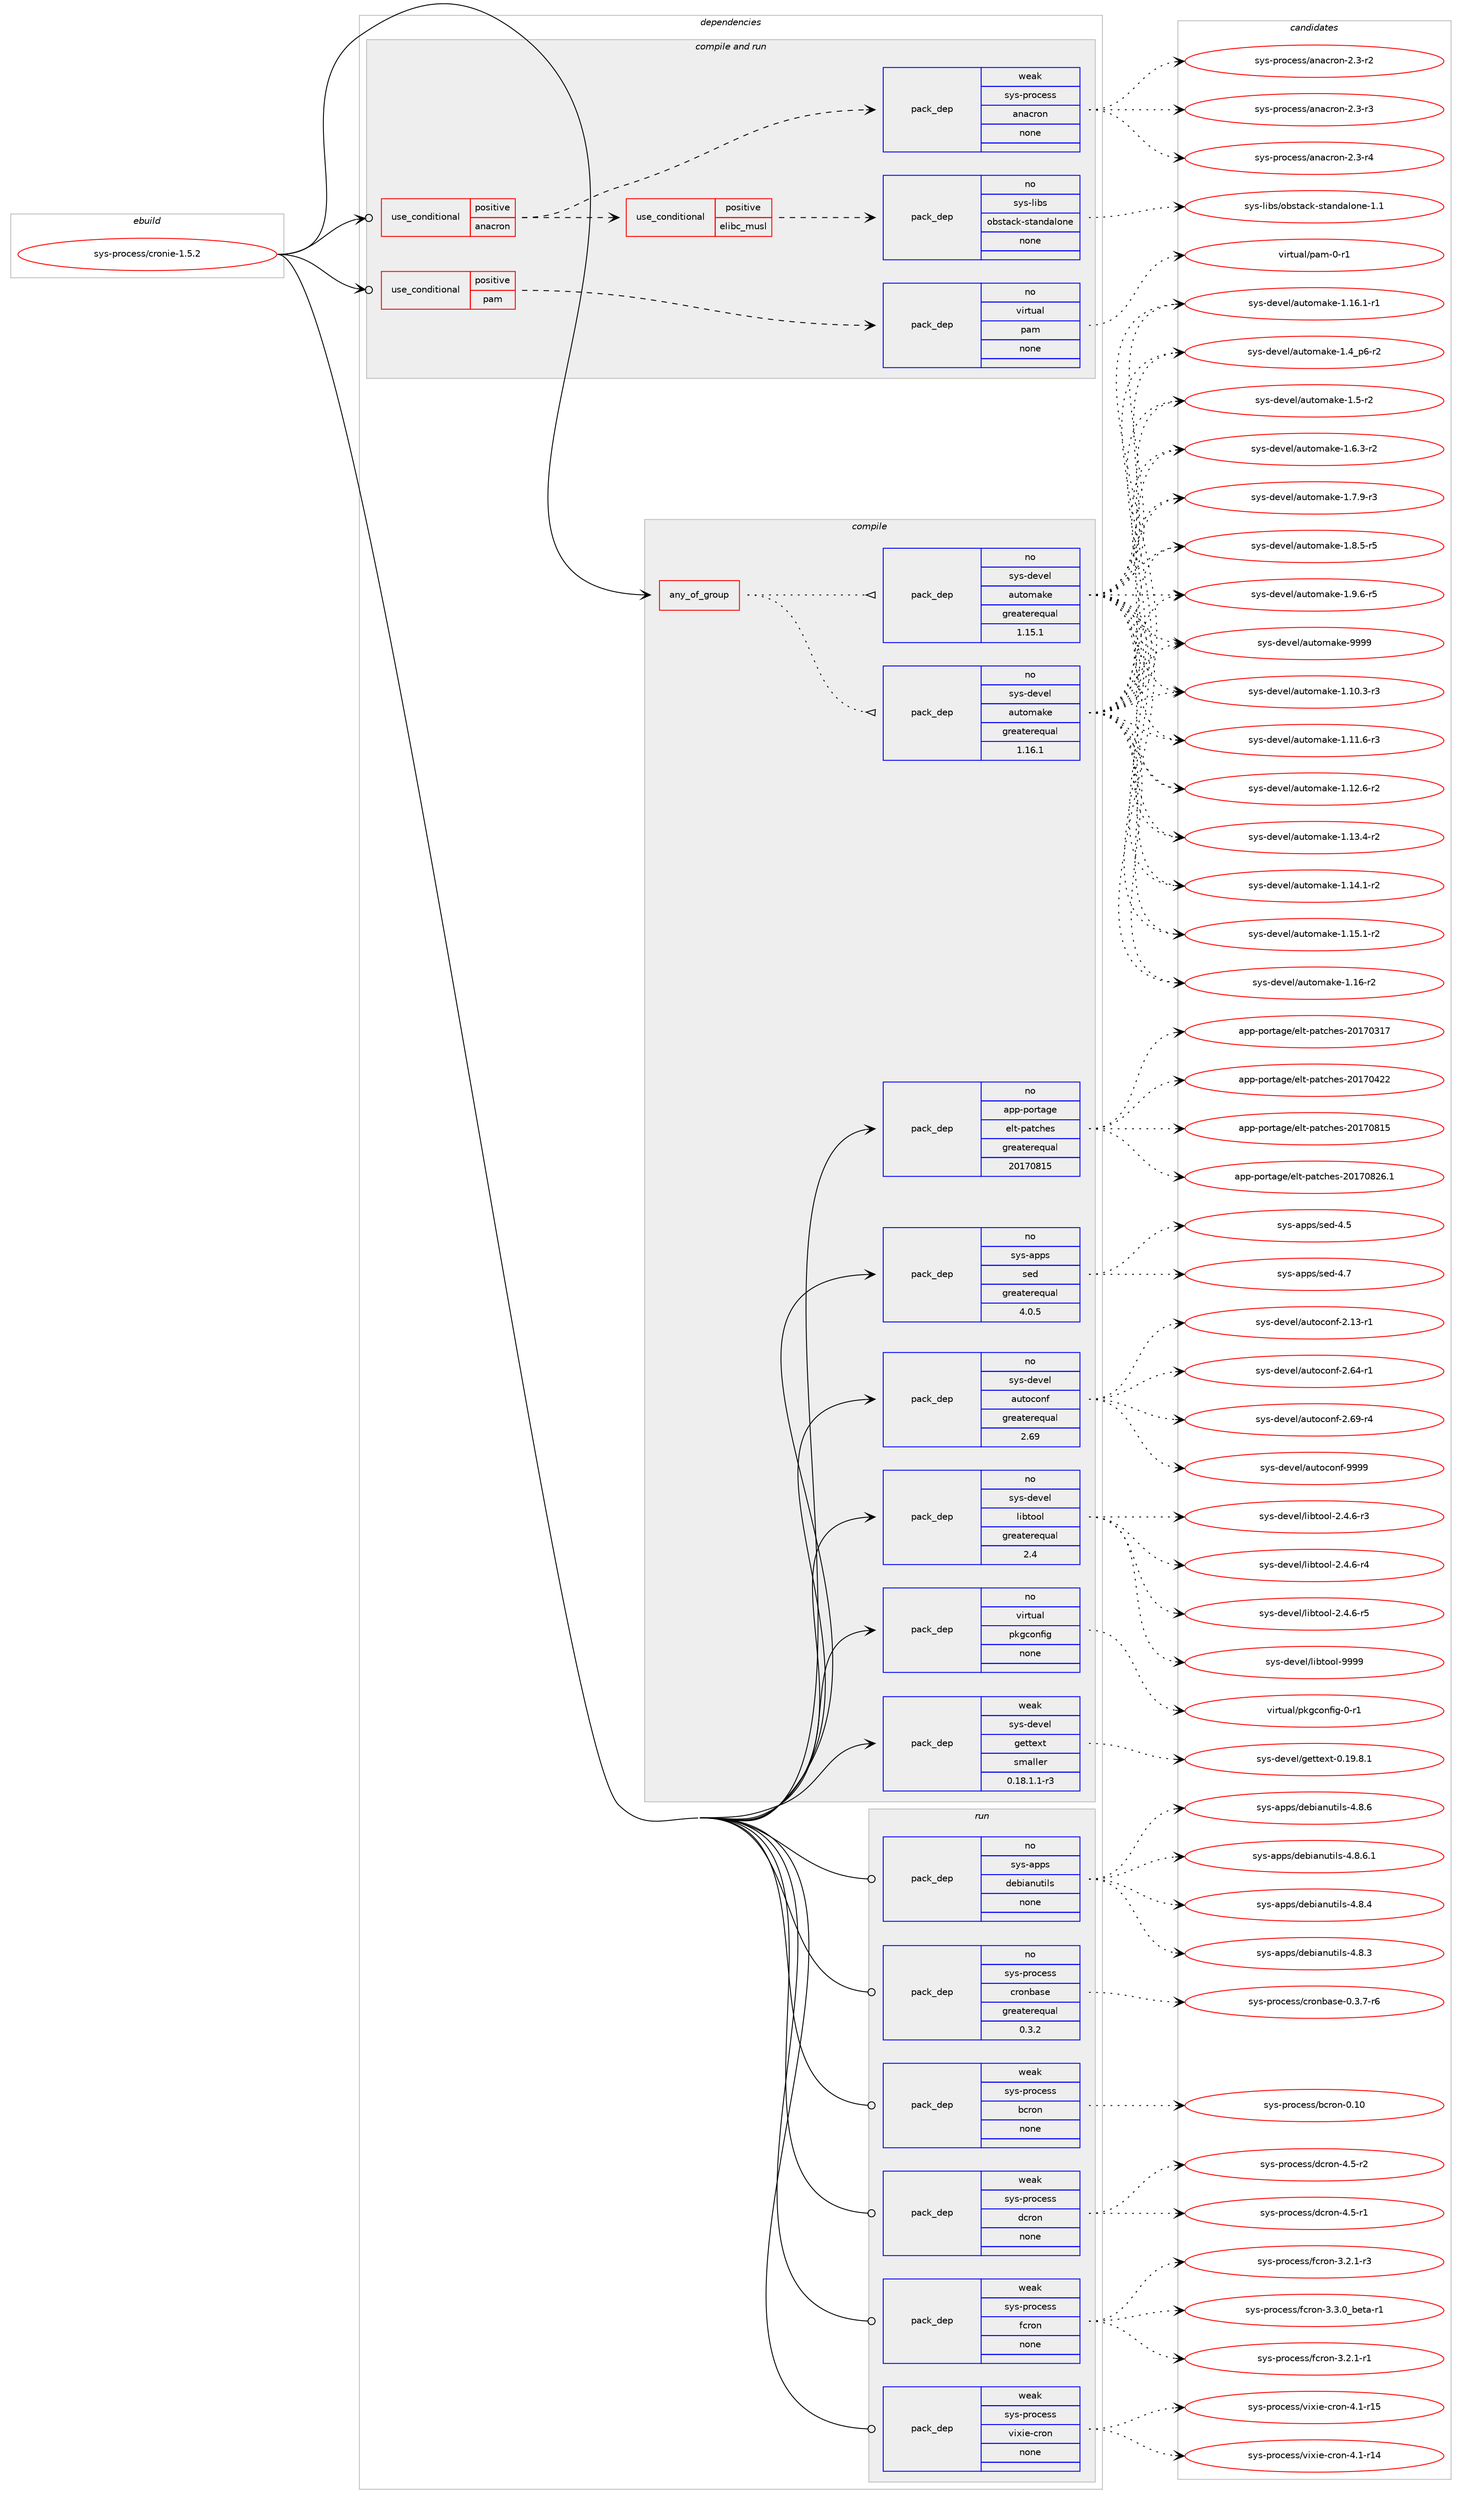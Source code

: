 digraph prolog {

# *************
# Graph options
# *************

newrank=true;
concentrate=true;
compound=true;
graph [rankdir=LR,fontname=Helvetica,fontsize=10,ranksep=1.5];#, ranksep=2.5, nodesep=0.2];
edge  [arrowhead=vee];
node  [fontname=Helvetica,fontsize=10];

# **********
# The ebuild
# **********

subgraph cluster_leftcol {
color=gray;
rank=same;
label=<<i>ebuild</i>>;
id [label="sys-process/cronie-1.5.2", color=red, width=4, href="../sys-process/cronie-1.5.2.svg"];
}

# ****************
# The dependencies
# ****************

subgraph cluster_midcol {
color=gray;
label=<<i>dependencies</i>>;
subgraph cluster_compile {
fillcolor="#eeeeee";
style=filled;
label=<<i>compile</i>>;
subgraph any156 {
dependency7192 [label=<<TABLE BORDER="0" CELLBORDER="1" CELLSPACING="0" CELLPADDING="4"><TR><TD CELLPADDING="10">any_of_group</TD></TR></TABLE>>, shape=none, color=red];subgraph pack5884 {
dependency7193 [label=<<TABLE BORDER="0" CELLBORDER="1" CELLSPACING="0" CELLPADDING="4" WIDTH="220"><TR><TD ROWSPAN="6" CELLPADDING="30">pack_dep</TD></TR><TR><TD WIDTH="110">no</TD></TR><TR><TD>sys-devel</TD></TR><TR><TD>automake</TD></TR><TR><TD>greaterequal</TD></TR><TR><TD>1.16.1</TD></TR></TABLE>>, shape=none, color=blue];
}
dependency7192:e -> dependency7193:w [weight=20,style="dotted",arrowhead="oinv"];
subgraph pack5885 {
dependency7194 [label=<<TABLE BORDER="0" CELLBORDER="1" CELLSPACING="0" CELLPADDING="4" WIDTH="220"><TR><TD ROWSPAN="6" CELLPADDING="30">pack_dep</TD></TR><TR><TD WIDTH="110">no</TD></TR><TR><TD>sys-devel</TD></TR><TR><TD>automake</TD></TR><TR><TD>greaterequal</TD></TR><TR><TD>1.15.1</TD></TR></TABLE>>, shape=none, color=blue];
}
dependency7192:e -> dependency7194:w [weight=20,style="dotted",arrowhead="oinv"];
}
id:e -> dependency7192:w [weight=20,style="solid",arrowhead="vee"];
subgraph pack5886 {
dependency7195 [label=<<TABLE BORDER="0" CELLBORDER="1" CELLSPACING="0" CELLPADDING="4" WIDTH="220"><TR><TD ROWSPAN="6" CELLPADDING="30">pack_dep</TD></TR><TR><TD WIDTH="110">no</TD></TR><TR><TD>app-portage</TD></TR><TR><TD>elt-patches</TD></TR><TR><TD>greaterequal</TD></TR><TR><TD>20170815</TD></TR></TABLE>>, shape=none, color=blue];
}
id:e -> dependency7195:w [weight=20,style="solid",arrowhead="vee"];
subgraph pack5887 {
dependency7196 [label=<<TABLE BORDER="0" CELLBORDER="1" CELLSPACING="0" CELLPADDING="4" WIDTH="220"><TR><TD ROWSPAN="6" CELLPADDING="30">pack_dep</TD></TR><TR><TD WIDTH="110">no</TD></TR><TR><TD>sys-apps</TD></TR><TR><TD>sed</TD></TR><TR><TD>greaterequal</TD></TR><TR><TD>4.0.5</TD></TR></TABLE>>, shape=none, color=blue];
}
id:e -> dependency7196:w [weight=20,style="solid",arrowhead="vee"];
subgraph pack5888 {
dependency7197 [label=<<TABLE BORDER="0" CELLBORDER="1" CELLSPACING="0" CELLPADDING="4" WIDTH="220"><TR><TD ROWSPAN="6" CELLPADDING="30">pack_dep</TD></TR><TR><TD WIDTH="110">no</TD></TR><TR><TD>sys-devel</TD></TR><TR><TD>autoconf</TD></TR><TR><TD>greaterequal</TD></TR><TR><TD>2.69</TD></TR></TABLE>>, shape=none, color=blue];
}
id:e -> dependency7197:w [weight=20,style="solid",arrowhead="vee"];
subgraph pack5889 {
dependency7198 [label=<<TABLE BORDER="0" CELLBORDER="1" CELLSPACING="0" CELLPADDING="4" WIDTH="220"><TR><TD ROWSPAN="6" CELLPADDING="30">pack_dep</TD></TR><TR><TD WIDTH="110">no</TD></TR><TR><TD>sys-devel</TD></TR><TR><TD>libtool</TD></TR><TR><TD>greaterequal</TD></TR><TR><TD>2.4</TD></TR></TABLE>>, shape=none, color=blue];
}
id:e -> dependency7198:w [weight=20,style="solid",arrowhead="vee"];
subgraph pack5890 {
dependency7199 [label=<<TABLE BORDER="0" CELLBORDER="1" CELLSPACING="0" CELLPADDING="4" WIDTH="220"><TR><TD ROWSPAN="6" CELLPADDING="30">pack_dep</TD></TR><TR><TD WIDTH="110">no</TD></TR><TR><TD>virtual</TD></TR><TR><TD>pkgconfig</TD></TR><TR><TD>none</TD></TR><TR><TD></TD></TR></TABLE>>, shape=none, color=blue];
}
id:e -> dependency7199:w [weight=20,style="solid",arrowhead="vee"];
subgraph pack5891 {
dependency7200 [label=<<TABLE BORDER="0" CELLBORDER="1" CELLSPACING="0" CELLPADDING="4" WIDTH="220"><TR><TD ROWSPAN="6" CELLPADDING="30">pack_dep</TD></TR><TR><TD WIDTH="110">weak</TD></TR><TR><TD>sys-devel</TD></TR><TR><TD>gettext</TD></TR><TR><TD>smaller</TD></TR><TR><TD>0.18.1.1-r3</TD></TR></TABLE>>, shape=none, color=blue];
}
id:e -> dependency7200:w [weight=20,style="solid",arrowhead="vee"];
}
subgraph cluster_compileandrun {
fillcolor="#eeeeee";
style=filled;
label=<<i>compile and run</i>>;
subgraph cond1144 {
dependency7201 [label=<<TABLE BORDER="0" CELLBORDER="1" CELLSPACING="0" CELLPADDING="4"><TR><TD ROWSPAN="3" CELLPADDING="10">use_conditional</TD></TR><TR><TD>positive</TD></TR><TR><TD>anacron</TD></TR></TABLE>>, shape=none, color=red];
subgraph pack5892 {
dependency7202 [label=<<TABLE BORDER="0" CELLBORDER="1" CELLSPACING="0" CELLPADDING="4" WIDTH="220"><TR><TD ROWSPAN="6" CELLPADDING="30">pack_dep</TD></TR><TR><TD WIDTH="110">weak</TD></TR><TR><TD>sys-process</TD></TR><TR><TD>anacron</TD></TR><TR><TD>none</TD></TR><TR><TD></TD></TR></TABLE>>, shape=none, color=blue];
}
dependency7201:e -> dependency7202:w [weight=20,style="dashed",arrowhead="vee"];
subgraph cond1145 {
dependency7203 [label=<<TABLE BORDER="0" CELLBORDER="1" CELLSPACING="0" CELLPADDING="4"><TR><TD ROWSPAN="3" CELLPADDING="10">use_conditional</TD></TR><TR><TD>positive</TD></TR><TR><TD>elibc_musl</TD></TR></TABLE>>, shape=none, color=red];
subgraph pack5893 {
dependency7204 [label=<<TABLE BORDER="0" CELLBORDER="1" CELLSPACING="0" CELLPADDING="4" WIDTH="220"><TR><TD ROWSPAN="6" CELLPADDING="30">pack_dep</TD></TR><TR><TD WIDTH="110">no</TD></TR><TR><TD>sys-libs</TD></TR><TR><TD>obstack-standalone</TD></TR><TR><TD>none</TD></TR><TR><TD></TD></TR></TABLE>>, shape=none, color=blue];
}
dependency7203:e -> dependency7204:w [weight=20,style="dashed",arrowhead="vee"];
}
dependency7201:e -> dependency7203:w [weight=20,style="dashed",arrowhead="vee"];
}
id:e -> dependency7201:w [weight=20,style="solid",arrowhead="odotvee"];
subgraph cond1146 {
dependency7205 [label=<<TABLE BORDER="0" CELLBORDER="1" CELLSPACING="0" CELLPADDING="4"><TR><TD ROWSPAN="3" CELLPADDING="10">use_conditional</TD></TR><TR><TD>positive</TD></TR><TR><TD>pam</TD></TR></TABLE>>, shape=none, color=red];
subgraph pack5894 {
dependency7206 [label=<<TABLE BORDER="0" CELLBORDER="1" CELLSPACING="0" CELLPADDING="4" WIDTH="220"><TR><TD ROWSPAN="6" CELLPADDING="30">pack_dep</TD></TR><TR><TD WIDTH="110">no</TD></TR><TR><TD>virtual</TD></TR><TR><TD>pam</TD></TR><TR><TD>none</TD></TR><TR><TD></TD></TR></TABLE>>, shape=none, color=blue];
}
dependency7205:e -> dependency7206:w [weight=20,style="dashed",arrowhead="vee"];
}
id:e -> dependency7205:w [weight=20,style="solid",arrowhead="odotvee"];
}
subgraph cluster_run {
fillcolor="#eeeeee";
style=filled;
label=<<i>run</i>>;
subgraph pack5895 {
dependency7207 [label=<<TABLE BORDER="0" CELLBORDER="1" CELLSPACING="0" CELLPADDING="4" WIDTH="220"><TR><TD ROWSPAN="6" CELLPADDING="30">pack_dep</TD></TR><TR><TD WIDTH="110">no</TD></TR><TR><TD>sys-apps</TD></TR><TR><TD>debianutils</TD></TR><TR><TD>none</TD></TR><TR><TD></TD></TR></TABLE>>, shape=none, color=blue];
}
id:e -> dependency7207:w [weight=20,style="solid",arrowhead="odot"];
subgraph pack5896 {
dependency7208 [label=<<TABLE BORDER="0" CELLBORDER="1" CELLSPACING="0" CELLPADDING="4" WIDTH="220"><TR><TD ROWSPAN="6" CELLPADDING="30">pack_dep</TD></TR><TR><TD WIDTH="110">no</TD></TR><TR><TD>sys-process</TD></TR><TR><TD>cronbase</TD></TR><TR><TD>greaterequal</TD></TR><TR><TD>0.3.2</TD></TR></TABLE>>, shape=none, color=blue];
}
id:e -> dependency7208:w [weight=20,style="solid",arrowhead="odot"];
subgraph pack5897 {
dependency7209 [label=<<TABLE BORDER="0" CELLBORDER="1" CELLSPACING="0" CELLPADDING="4" WIDTH="220"><TR><TD ROWSPAN="6" CELLPADDING="30">pack_dep</TD></TR><TR><TD WIDTH="110">weak</TD></TR><TR><TD>sys-process</TD></TR><TR><TD>bcron</TD></TR><TR><TD>none</TD></TR><TR><TD></TD></TR></TABLE>>, shape=none, color=blue];
}
id:e -> dependency7209:w [weight=20,style="solid",arrowhead="odot"];
subgraph pack5898 {
dependency7210 [label=<<TABLE BORDER="0" CELLBORDER="1" CELLSPACING="0" CELLPADDING="4" WIDTH="220"><TR><TD ROWSPAN="6" CELLPADDING="30">pack_dep</TD></TR><TR><TD WIDTH="110">weak</TD></TR><TR><TD>sys-process</TD></TR><TR><TD>dcron</TD></TR><TR><TD>none</TD></TR><TR><TD></TD></TR></TABLE>>, shape=none, color=blue];
}
id:e -> dependency7210:w [weight=20,style="solid",arrowhead="odot"];
subgraph pack5899 {
dependency7211 [label=<<TABLE BORDER="0" CELLBORDER="1" CELLSPACING="0" CELLPADDING="4" WIDTH="220"><TR><TD ROWSPAN="6" CELLPADDING="30">pack_dep</TD></TR><TR><TD WIDTH="110">weak</TD></TR><TR><TD>sys-process</TD></TR><TR><TD>fcron</TD></TR><TR><TD>none</TD></TR><TR><TD></TD></TR></TABLE>>, shape=none, color=blue];
}
id:e -> dependency7211:w [weight=20,style="solid",arrowhead="odot"];
subgraph pack5900 {
dependency7212 [label=<<TABLE BORDER="0" CELLBORDER="1" CELLSPACING="0" CELLPADDING="4" WIDTH="220"><TR><TD ROWSPAN="6" CELLPADDING="30">pack_dep</TD></TR><TR><TD WIDTH="110">weak</TD></TR><TR><TD>sys-process</TD></TR><TR><TD>vixie-cron</TD></TR><TR><TD>none</TD></TR><TR><TD></TD></TR></TABLE>>, shape=none, color=blue];
}
id:e -> dependency7212:w [weight=20,style="solid",arrowhead="odot"];
}
}

# **************
# The candidates
# **************

subgraph cluster_choices {
rank=same;
color=gray;
label=<<i>candidates</i>>;

subgraph choice5884 {
color=black;
nodesep=1;
choice11512111545100101118101108479711711611110997107101454946494846514511451 [label="sys-devel/automake-1.10.3-r3", color=red, width=4,href="../sys-devel/automake-1.10.3-r3.svg"];
choice11512111545100101118101108479711711611110997107101454946494946544511451 [label="sys-devel/automake-1.11.6-r3", color=red, width=4,href="../sys-devel/automake-1.11.6-r3.svg"];
choice11512111545100101118101108479711711611110997107101454946495046544511450 [label="sys-devel/automake-1.12.6-r2", color=red, width=4,href="../sys-devel/automake-1.12.6-r2.svg"];
choice11512111545100101118101108479711711611110997107101454946495146524511450 [label="sys-devel/automake-1.13.4-r2", color=red, width=4,href="../sys-devel/automake-1.13.4-r2.svg"];
choice11512111545100101118101108479711711611110997107101454946495246494511450 [label="sys-devel/automake-1.14.1-r2", color=red, width=4,href="../sys-devel/automake-1.14.1-r2.svg"];
choice11512111545100101118101108479711711611110997107101454946495346494511450 [label="sys-devel/automake-1.15.1-r2", color=red, width=4,href="../sys-devel/automake-1.15.1-r2.svg"];
choice1151211154510010111810110847971171161111099710710145494649544511450 [label="sys-devel/automake-1.16-r2", color=red, width=4,href="../sys-devel/automake-1.16-r2.svg"];
choice11512111545100101118101108479711711611110997107101454946495446494511449 [label="sys-devel/automake-1.16.1-r1", color=red, width=4,href="../sys-devel/automake-1.16.1-r1.svg"];
choice115121115451001011181011084797117116111109971071014549465295112544511450 [label="sys-devel/automake-1.4_p6-r2", color=red, width=4,href="../sys-devel/automake-1.4_p6-r2.svg"];
choice11512111545100101118101108479711711611110997107101454946534511450 [label="sys-devel/automake-1.5-r2", color=red, width=4,href="../sys-devel/automake-1.5-r2.svg"];
choice115121115451001011181011084797117116111109971071014549465446514511450 [label="sys-devel/automake-1.6.3-r2", color=red, width=4,href="../sys-devel/automake-1.6.3-r2.svg"];
choice115121115451001011181011084797117116111109971071014549465546574511451 [label="sys-devel/automake-1.7.9-r3", color=red, width=4,href="../sys-devel/automake-1.7.9-r3.svg"];
choice115121115451001011181011084797117116111109971071014549465646534511453 [label="sys-devel/automake-1.8.5-r5", color=red, width=4,href="../sys-devel/automake-1.8.5-r5.svg"];
choice115121115451001011181011084797117116111109971071014549465746544511453 [label="sys-devel/automake-1.9.6-r5", color=red, width=4,href="../sys-devel/automake-1.9.6-r5.svg"];
choice115121115451001011181011084797117116111109971071014557575757 [label="sys-devel/automake-9999", color=red, width=4,href="../sys-devel/automake-9999.svg"];
dependency7193:e -> choice11512111545100101118101108479711711611110997107101454946494846514511451:w [style=dotted,weight="100"];
dependency7193:e -> choice11512111545100101118101108479711711611110997107101454946494946544511451:w [style=dotted,weight="100"];
dependency7193:e -> choice11512111545100101118101108479711711611110997107101454946495046544511450:w [style=dotted,weight="100"];
dependency7193:e -> choice11512111545100101118101108479711711611110997107101454946495146524511450:w [style=dotted,weight="100"];
dependency7193:e -> choice11512111545100101118101108479711711611110997107101454946495246494511450:w [style=dotted,weight="100"];
dependency7193:e -> choice11512111545100101118101108479711711611110997107101454946495346494511450:w [style=dotted,weight="100"];
dependency7193:e -> choice1151211154510010111810110847971171161111099710710145494649544511450:w [style=dotted,weight="100"];
dependency7193:e -> choice11512111545100101118101108479711711611110997107101454946495446494511449:w [style=dotted,weight="100"];
dependency7193:e -> choice115121115451001011181011084797117116111109971071014549465295112544511450:w [style=dotted,weight="100"];
dependency7193:e -> choice11512111545100101118101108479711711611110997107101454946534511450:w [style=dotted,weight="100"];
dependency7193:e -> choice115121115451001011181011084797117116111109971071014549465446514511450:w [style=dotted,weight="100"];
dependency7193:e -> choice115121115451001011181011084797117116111109971071014549465546574511451:w [style=dotted,weight="100"];
dependency7193:e -> choice115121115451001011181011084797117116111109971071014549465646534511453:w [style=dotted,weight="100"];
dependency7193:e -> choice115121115451001011181011084797117116111109971071014549465746544511453:w [style=dotted,weight="100"];
dependency7193:e -> choice115121115451001011181011084797117116111109971071014557575757:w [style=dotted,weight="100"];
}
subgraph choice5885 {
color=black;
nodesep=1;
choice11512111545100101118101108479711711611110997107101454946494846514511451 [label="sys-devel/automake-1.10.3-r3", color=red, width=4,href="../sys-devel/automake-1.10.3-r3.svg"];
choice11512111545100101118101108479711711611110997107101454946494946544511451 [label="sys-devel/automake-1.11.6-r3", color=red, width=4,href="../sys-devel/automake-1.11.6-r3.svg"];
choice11512111545100101118101108479711711611110997107101454946495046544511450 [label="sys-devel/automake-1.12.6-r2", color=red, width=4,href="../sys-devel/automake-1.12.6-r2.svg"];
choice11512111545100101118101108479711711611110997107101454946495146524511450 [label="sys-devel/automake-1.13.4-r2", color=red, width=4,href="../sys-devel/automake-1.13.4-r2.svg"];
choice11512111545100101118101108479711711611110997107101454946495246494511450 [label="sys-devel/automake-1.14.1-r2", color=red, width=4,href="../sys-devel/automake-1.14.1-r2.svg"];
choice11512111545100101118101108479711711611110997107101454946495346494511450 [label="sys-devel/automake-1.15.1-r2", color=red, width=4,href="../sys-devel/automake-1.15.1-r2.svg"];
choice1151211154510010111810110847971171161111099710710145494649544511450 [label="sys-devel/automake-1.16-r2", color=red, width=4,href="../sys-devel/automake-1.16-r2.svg"];
choice11512111545100101118101108479711711611110997107101454946495446494511449 [label="sys-devel/automake-1.16.1-r1", color=red, width=4,href="../sys-devel/automake-1.16.1-r1.svg"];
choice115121115451001011181011084797117116111109971071014549465295112544511450 [label="sys-devel/automake-1.4_p6-r2", color=red, width=4,href="../sys-devel/automake-1.4_p6-r2.svg"];
choice11512111545100101118101108479711711611110997107101454946534511450 [label="sys-devel/automake-1.5-r2", color=red, width=4,href="../sys-devel/automake-1.5-r2.svg"];
choice115121115451001011181011084797117116111109971071014549465446514511450 [label="sys-devel/automake-1.6.3-r2", color=red, width=4,href="../sys-devel/automake-1.6.3-r2.svg"];
choice115121115451001011181011084797117116111109971071014549465546574511451 [label="sys-devel/automake-1.7.9-r3", color=red, width=4,href="../sys-devel/automake-1.7.9-r3.svg"];
choice115121115451001011181011084797117116111109971071014549465646534511453 [label="sys-devel/automake-1.8.5-r5", color=red, width=4,href="../sys-devel/automake-1.8.5-r5.svg"];
choice115121115451001011181011084797117116111109971071014549465746544511453 [label="sys-devel/automake-1.9.6-r5", color=red, width=4,href="../sys-devel/automake-1.9.6-r5.svg"];
choice115121115451001011181011084797117116111109971071014557575757 [label="sys-devel/automake-9999", color=red, width=4,href="../sys-devel/automake-9999.svg"];
dependency7194:e -> choice11512111545100101118101108479711711611110997107101454946494846514511451:w [style=dotted,weight="100"];
dependency7194:e -> choice11512111545100101118101108479711711611110997107101454946494946544511451:w [style=dotted,weight="100"];
dependency7194:e -> choice11512111545100101118101108479711711611110997107101454946495046544511450:w [style=dotted,weight="100"];
dependency7194:e -> choice11512111545100101118101108479711711611110997107101454946495146524511450:w [style=dotted,weight="100"];
dependency7194:e -> choice11512111545100101118101108479711711611110997107101454946495246494511450:w [style=dotted,weight="100"];
dependency7194:e -> choice11512111545100101118101108479711711611110997107101454946495346494511450:w [style=dotted,weight="100"];
dependency7194:e -> choice1151211154510010111810110847971171161111099710710145494649544511450:w [style=dotted,weight="100"];
dependency7194:e -> choice11512111545100101118101108479711711611110997107101454946495446494511449:w [style=dotted,weight="100"];
dependency7194:e -> choice115121115451001011181011084797117116111109971071014549465295112544511450:w [style=dotted,weight="100"];
dependency7194:e -> choice11512111545100101118101108479711711611110997107101454946534511450:w [style=dotted,weight="100"];
dependency7194:e -> choice115121115451001011181011084797117116111109971071014549465446514511450:w [style=dotted,weight="100"];
dependency7194:e -> choice115121115451001011181011084797117116111109971071014549465546574511451:w [style=dotted,weight="100"];
dependency7194:e -> choice115121115451001011181011084797117116111109971071014549465646534511453:w [style=dotted,weight="100"];
dependency7194:e -> choice115121115451001011181011084797117116111109971071014549465746544511453:w [style=dotted,weight="100"];
dependency7194:e -> choice115121115451001011181011084797117116111109971071014557575757:w [style=dotted,weight="100"];
}
subgraph choice5886 {
color=black;
nodesep=1;
choice97112112451121111141169710310147101108116451129711699104101115455048495548514955 [label="app-portage/elt-patches-20170317", color=red, width=4,href="../app-portage/elt-patches-20170317.svg"];
choice97112112451121111141169710310147101108116451129711699104101115455048495548525050 [label="app-portage/elt-patches-20170422", color=red, width=4,href="../app-portage/elt-patches-20170422.svg"];
choice97112112451121111141169710310147101108116451129711699104101115455048495548564953 [label="app-portage/elt-patches-20170815", color=red, width=4,href="../app-portage/elt-patches-20170815.svg"];
choice971121124511211111411697103101471011081164511297116991041011154550484955485650544649 [label="app-portage/elt-patches-20170826.1", color=red, width=4,href="../app-portage/elt-patches-20170826.1.svg"];
dependency7195:e -> choice97112112451121111141169710310147101108116451129711699104101115455048495548514955:w [style=dotted,weight="100"];
dependency7195:e -> choice97112112451121111141169710310147101108116451129711699104101115455048495548525050:w [style=dotted,weight="100"];
dependency7195:e -> choice97112112451121111141169710310147101108116451129711699104101115455048495548564953:w [style=dotted,weight="100"];
dependency7195:e -> choice971121124511211111411697103101471011081164511297116991041011154550484955485650544649:w [style=dotted,weight="100"];
}
subgraph choice5887 {
color=black;
nodesep=1;
choice11512111545971121121154711510110045524653 [label="sys-apps/sed-4.5", color=red, width=4,href="../sys-apps/sed-4.5.svg"];
choice11512111545971121121154711510110045524655 [label="sys-apps/sed-4.7", color=red, width=4,href="../sys-apps/sed-4.7.svg"];
dependency7196:e -> choice11512111545971121121154711510110045524653:w [style=dotted,weight="100"];
dependency7196:e -> choice11512111545971121121154711510110045524655:w [style=dotted,weight="100"];
}
subgraph choice5888 {
color=black;
nodesep=1;
choice1151211154510010111810110847971171161119911111010245504649514511449 [label="sys-devel/autoconf-2.13-r1", color=red, width=4,href="../sys-devel/autoconf-2.13-r1.svg"];
choice1151211154510010111810110847971171161119911111010245504654524511449 [label="sys-devel/autoconf-2.64-r1", color=red, width=4,href="../sys-devel/autoconf-2.64-r1.svg"];
choice1151211154510010111810110847971171161119911111010245504654574511452 [label="sys-devel/autoconf-2.69-r4", color=red, width=4,href="../sys-devel/autoconf-2.69-r4.svg"];
choice115121115451001011181011084797117116111991111101024557575757 [label="sys-devel/autoconf-9999", color=red, width=4,href="../sys-devel/autoconf-9999.svg"];
dependency7197:e -> choice1151211154510010111810110847971171161119911111010245504649514511449:w [style=dotted,weight="100"];
dependency7197:e -> choice1151211154510010111810110847971171161119911111010245504654524511449:w [style=dotted,weight="100"];
dependency7197:e -> choice1151211154510010111810110847971171161119911111010245504654574511452:w [style=dotted,weight="100"];
dependency7197:e -> choice115121115451001011181011084797117116111991111101024557575757:w [style=dotted,weight="100"];
}
subgraph choice5889 {
color=black;
nodesep=1;
choice1151211154510010111810110847108105981161111111084550465246544511451 [label="sys-devel/libtool-2.4.6-r3", color=red, width=4,href="../sys-devel/libtool-2.4.6-r3.svg"];
choice1151211154510010111810110847108105981161111111084550465246544511452 [label="sys-devel/libtool-2.4.6-r4", color=red, width=4,href="../sys-devel/libtool-2.4.6-r4.svg"];
choice1151211154510010111810110847108105981161111111084550465246544511453 [label="sys-devel/libtool-2.4.6-r5", color=red, width=4,href="../sys-devel/libtool-2.4.6-r5.svg"];
choice1151211154510010111810110847108105981161111111084557575757 [label="sys-devel/libtool-9999", color=red, width=4,href="../sys-devel/libtool-9999.svg"];
dependency7198:e -> choice1151211154510010111810110847108105981161111111084550465246544511451:w [style=dotted,weight="100"];
dependency7198:e -> choice1151211154510010111810110847108105981161111111084550465246544511452:w [style=dotted,weight="100"];
dependency7198:e -> choice1151211154510010111810110847108105981161111111084550465246544511453:w [style=dotted,weight="100"];
dependency7198:e -> choice1151211154510010111810110847108105981161111111084557575757:w [style=dotted,weight="100"];
}
subgraph choice5890 {
color=black;
nodesep=1;
choice11810511411611797108471121071039911111010210510345484511449 [label="virtual/pkgconfig-0-r1", color=red, width=4,href="../virtual/pkgconfig-0-r1.svg"];
dependency7199:e -> choice11810511411611797108471121071039911111010210510345484511449:w [style=dotted,weight="100"];
}
subgraph choice5891 {
color=black;
nodesep=1;
choice1151211154510010111810110847103101116116101120116454846495746564649 [label="sys-devel/gettext-0.19.8.1", color=red, width=4,href="../sys-devel/gettext-0.19.8.1.svg"];
dependency7200:e -> choice1151211154510010111810110847103101116116101120116454846495746564649:w [style=dotted,weight="100"];
}
subgraph choice5892 {
color=black;
nodesep=1;
choice115121115451121141119910111511547971109799114111110455046514511450 [label="sys-process/anacron-2.3-r2", color=red, width=4,href="../sys-process/anacron-2.3-r2.svg"];
choice115121115451121141119910111511547971109799114111110455046514511451 [label="sys-process/anacron-2.3-r3", color=red, width=4,href="../sys-process/anacron-2.3-r3.svg"];
choice115121115451121141119910111511547971109799114111110455046514511452 [label="sys-process/anacron-2.3-r4", color=red, width=4,href="../sys-process/anacron-2.3-r4.svg"];
dependency7202:e -> choice115121115451121141119910111511547971109799114111110455046514511450:w [style=dotted,weight="100"];
dependency7202:e -> choice115121115451121141119910111511547971109799114111110455046514511451:w [style=dotted,weight="100"];
dependency7202:e -> choice115121115451121141119910111511547971109799114111110455046514511452:w [style=dotted,weight="100"];
}
subgraph choice5893 {
color=black;
nodesep=1;
choice11512111545108105981154711198115116979910745115116971101009710811111010145494649 [label="sys-libs/obstack-standalone-1.1", color=red, width=4,href="../sys-libs/obstack-standalone-1.1.svg"];
dependency7204:e -> choice11512111545108105981154711198115116979910745115116971101009710811111010145494649:w [style=dotted,weight="100"];
}
subgraph choice5894 {
color=black;
nodesep=1;
choice11810511411611797108471129710945484511449 [label="virtual/pam-0-r1", color=red, width=4,href="../virtual/pam-0-r1.svg"];
dependency7206:e -> choice11810511411611797108471129710945484511449:w [style=dotted,weight="100"];
}
subgraph choice5895 {
color=black;
nodesep=1;
choice1151211154597112112115471001019810597110117116105108115455246564652 [label="sys-apps/debianutils-4.8.4", color=red, width=4,href="../sys-apps/debianutils-4.8.4.svg"];
choice1151211154597112112115471001019810597110117116105108115455246564651 [label="sys-apps/debianutils-4.8.3", color=red, width=4,href="../sys-apps/debianutils-4.8.3.svg"];
choice1151211154597112112115471001019810597110117116105108115455246564654 [label="sys-apps/debianutils-4.8.6", color=red, width=4,href="../sys-apps/debianutils-4.8.6.svg"];
choice11512111545971121121154710010198105971101171161051081154552465646544649 [label="sys-apps/debianutils-4.8.6.1", color=red, width=4,href="../sys-apps/debianutils-4.8.6.1.svg"];
dependency7207:e -> choice1151211154597112112115471001019810597110117116105108115455246564652:w [style=dotted,weight="100"];
dependency7207:e -> choice1151211154597112112115471001019810597110117116105108115455246564651:w [style=dotted,weight="100"];
dependency7207:e -> choice1151211154597112112115471001019810597110117116105108115455246564654:w [style=dotted,weight="100"];
dependency7207:e -> choice11512111545971121121154710010198105971101171161051081154552465646544649:w [style=dotted,weight="100"];
}
subgraph choice5896 {
color=black;
nodesep=1;
choice1151211154511211411199101115115479911411111098971151014548465146554511454 [label="sys-process/cronbase-0.3.7-r6", color=red, width=4,href="../sys-process/cronbase-0.3.7-r6.svg"];
dependency7208:e -> choice1151211154511211411199101115115479911411111098971151014548465146554511454:w [style=dotted,weight="100"];
}
subgraph choice5897 {
color=black;
nodesep=1;
choice11512111545112114111991011151154798991141111104548464948 [label="sys-process/bcron-0.10", color=red, width=4,href="../sys-process/bcron-0.10.svg"];
dependency7209:e -> choice11512111545112114111991011151154798991141111104548464948:w [style=dotted,weight="100"];
}
subgraph choice5898 {
color=black;
nodesep=1;
choice11512111545112114111991011151154710099114111110455246534511449 [label="sys-process/dcron-4.5-r1", color=red, width=4,href="../sys-process/dcron-4.5-r1.svg"];
choice11512111545112114111991011151154710099114111110455246534511450 [label="sys-process/dcron-4.5-r2", color=red, width=4,href="../sys-process/dcron-4.5-r2.svg"];
dependency7210:e -> choice11512111545112114111991011151154710099114111110455246534511449:w [style=dotted,weight="100"];
dependency7210:e -> choice11512111545112114111991011151154710099114111110455246534511450:w [style=dotted,weight="100"];
}
subgraph choice5899 {
color=black;
nodesep=1;
choice115121115451121141119910111511547102991141111104551465046494511449 [label="sys-process/fcron-3.2.1-r1", color=red, width=4,href="../sys-process/fcron-3.2.1-r1.svg"];
choice115121115451121141119910111511547102991141111104551465046494511451 [label="sys-process/fcron-3.2.1-r3", color=red, width=4,href="../sys-process/fcron-3.2.1-r3.svg"];
choice115121115451121141119910111511547102991141111104551465146489598101116974511449 [label="sys-process/fcron-3.3.0_beta-r1", color=red, width=4,href="../sys-process/fcron-3.3.0_beta-r1.svg"];
dependency7211:e -> choice115121115451121141119910111511547102991141111104551465046494511449:w [style=dotted,weight="100"];
dependency7211:e -> choice115121115451121141119910111511547102991141111104551465046494511451:w [style=dotted,weight="100"];
dependency7211:e -> choice115121115451121141119910111511547102991141111104551465146489598101116974511449:w [style=dotted,weight="100"];
}
subgraph choice5900 {
color=black;
nodesep=1;
choice115121115451121141119910111511547118105120105101459911411111045524649451144952 [label="sys-process/vixie-cron-4.1-r14", color=red, width=4,href="../sys-process/vixie-cron-4.1-r14.svg"];
choice115121115451121141119910111511547118105120105101459911411111045524649451144953 [label="sys-process/vixie-cron-4.1-r15", color=red, width=4,href="../sys-process/vixie-cron-4.1-r15.svg"];
dependency7212:e -> choice115121115451121141119910111511547118105120105101459911411111045524649451144952:w [style=dotted,weight="100"];
dependency7212:e -> choice115121115451121141119910111511547118105120105101459911411111045524649451144953:w [style=dotted,weight="100"];
}
}

}

